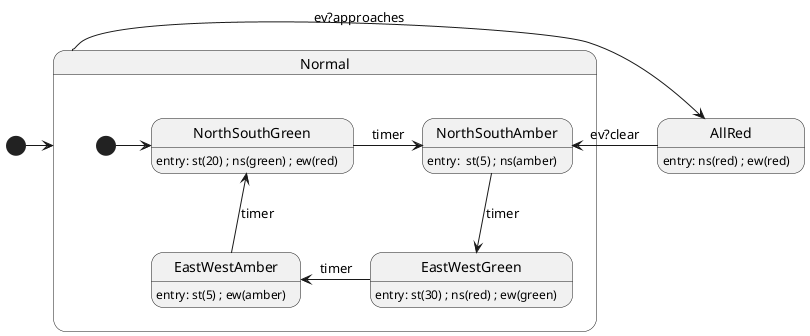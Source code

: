 @startuml

[*] -right-> Normal
state Normal {
    [*] -right-> NorthSouthGreen
    state NorthSouthGreen: entry: st(20) ; ns(green) ; ew(red)
    state NorthSouthAmber: entry:  st(5) ; ns(amber)
    state EastWestGreen: entry: st(30) ; ns(red) ; ew(green)
    state EastWestAmber: entry: st(5) ; ew(amber)
    NorthSouthGreen -right-> NorthSouthAmber : timer 
    NorthSouthAmber -down-> EastWestGreen : timer 
    EastWestGreen -left-> EastWestAmber : timer 
    EastWestAmber -up-> NorthSouthGreen : timer 
}
state AllRed: entry: ns(red) ; ew(red)


Normal -right-> AllRed : ev?approaches 
AllRed -left-> NorthSouthAmber : ev?clear 

@enduml
